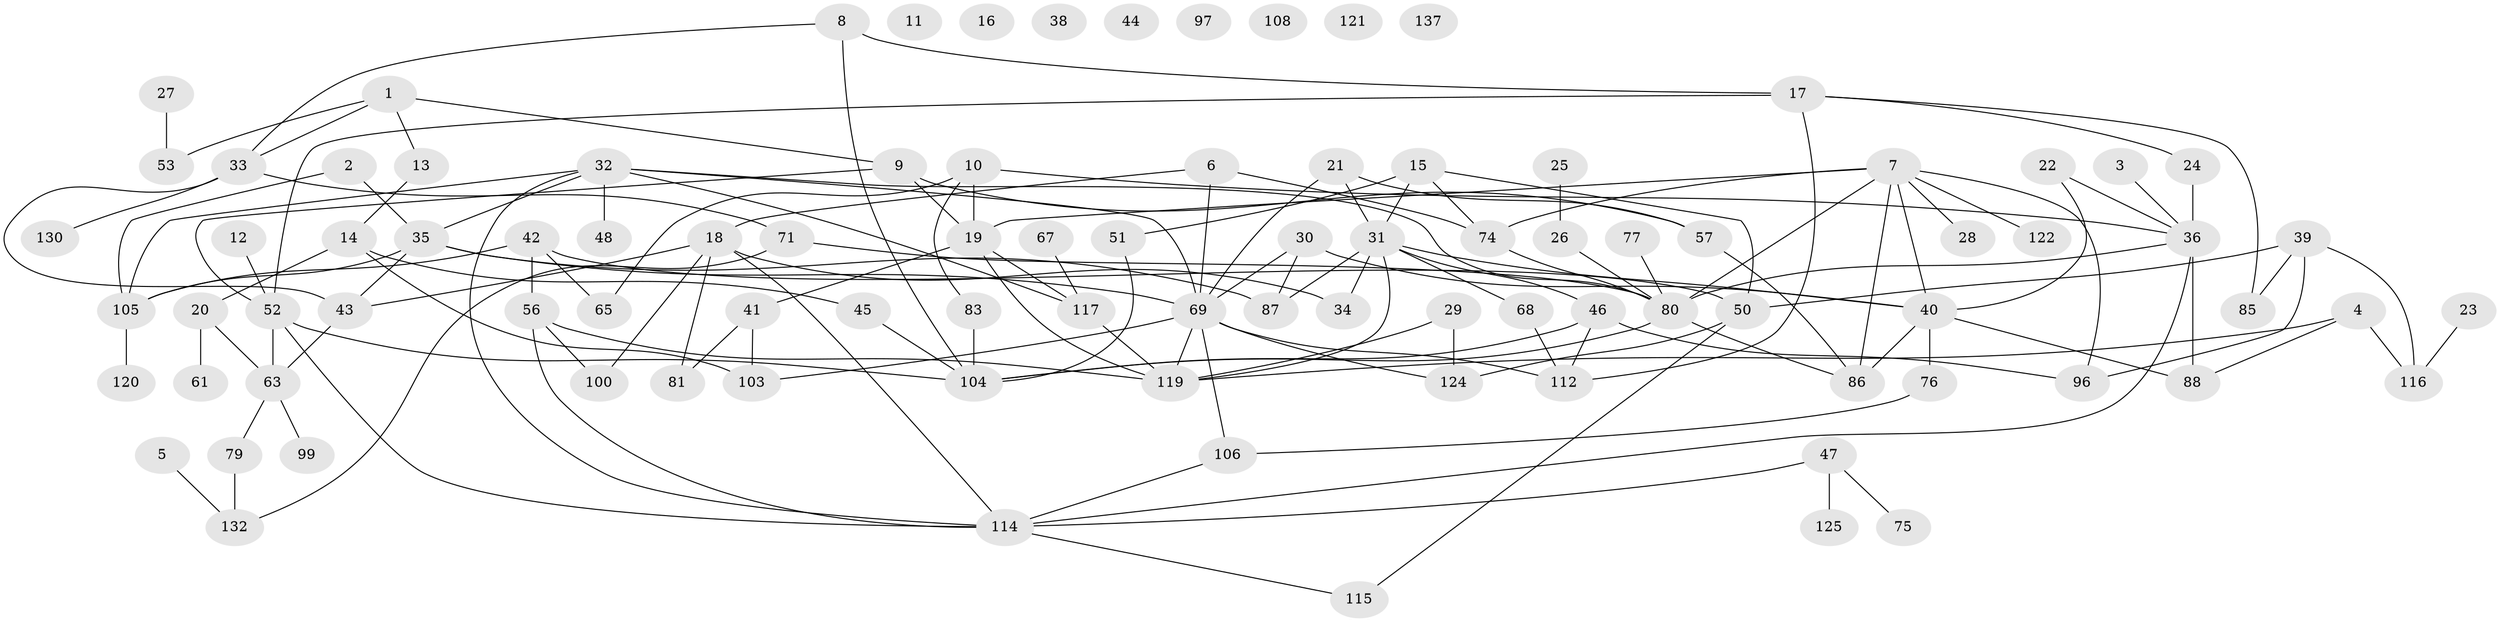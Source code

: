 // Generated by graph-tools (version 1.1) at 2025/23/03/03/25 07:23:26]
// undirected, 95 vertices, 146 edges
graph export_dot {
graph [start="1"]
  node [color=gray90,style=filled];
  1 [super="+95"];
  2;
  3 [super="+93"];
  4 [super="+37"];
  5;
  6;
  7 [super="+127"];
  8;
  9 [super="+84"];
  10 [super="+59"];
  11;
  12;
  13;
  14 [super="+64"];
  15 [super="+123"];
  16;
  17 [super="+70"];
  18 [super="+129"];
  19 [super="+55"];
  20;
  21 [super="+92"];
  22;
  23;
  24;
  25;
  26;
  27 [super="+58"];
  28;
  29 [super="+90"];
  30;
  31 [super="+78"];
  32;
  33 [super="+94"];
  34;
  35 [super="+49"];
  36 [super="+133"];
  38;
  39 [super="+62"];
  40 [super="+66"];
  41 [super="+89"];
  42 [super="+113"];
  43 [super="+126"];
  44;
  45 [super="+54"];
  46 [super="+60"];
  47;
  48;
  50 [super="+91"];
  51;
  52 [super="+111"];
  53 [super="+98"];
  56;
  57;
  61;
  63 [super="+73"];
  65 [super="+110"];
  67;
  68;
  69 [super="+82"];
  71 [super="+72"];
  74;
  75;
  76;
  77;
  79;
  80 [super="+109"];
  81;
  83;
  85 [super="+101"];
  86 [super="+118"];
  87;
  88;
  96 [super="+102"];
  97;
  99;
  100;
  103;
  104 [super="+107"];
  105 [super="+136"];
  106;
  108 [super="+135"];
  112;
  114 [super="+134"];
  115;
  116 [super="+128"];
  117;
  119 [super="+131"];
  120;
  121;
  122;
  124;
  125;
  130;
  132;
  137;
  1 -- 13;
  1 -- 53;
  1 -- 9;
  1 -- 33;
  2 -- 35;
  2 -- 105;
  3 -- 36;
  4 -- 119;
  4 -- 88;
  4 -- 116;
  5 -- 132;
  6 -- 18;
  6 -- 74;
  6 -- 69;
  7 -- 28;
  7 -- 86;
  7 -- 80;
  7 -- 19;
  7 -- 122;
  7 -- 40;
  7 -- 74;
  7 -- 96;
  8 -- 33;
  8 -- 104;
  8 -- 17;
  9 -- 19;
  9 -- 52;
  9 -- 57;
  10 -- 36 [weight=2];
  10 -- 83;
  10 -- 65;
  10 -- 19;
  12 -- 52;
  13 -- 14;
  14 -- 45;
  14 -- 103;
  14 -- 20;
  15 -- 74;
  15 -- 51;
  15 -- 50;
  15 -- 31;
  17 -- 24;
  17 -- 112;
  17 -- 52;
  17 -- 85;
  18 -- 34;
  18 -- 114;
  18 -- 81;
  18 -- 43;
  18 -- 100;
  19 -- 117;
  19 -- 119;
  19 -- 41;
  20 -- 61;
  20 -- 63;
  21 -- 69 [weight=2];
  21 -- 31;
  21 -- 57;
  22 -- 40;
  22 -- 36;
  23 -- 116;
  24 -- 36;
  25 -- 26;
  26 -- 80;
  27 -- 53;
  29 -- 124;
  29 -- 119;
  30 -- 69;
  30 -- 87;
  30 -- 40;
  31 -- 87;
  31 -- 40;
  31 -- 34;
  31 -- 68;
  31 -- 119;
  31 -- 46;
  32 -- 48;
  32 -- 80;
  32 -- 114;
  32 -- 117;
  32 -- 35;
  32 -- 69;
  32 -- 105;
  33 -- 130;
  33 -- 43;
  33 -- 71;
  35 -- 87;
  35 -- 69;
  35 -- 105;
  35 -- 43;
  36 -- 114;
  36 -- 88;
  36 -- 80;
  39 -- 96;
  39 -- 50;
  39 -- 85;
  39 -- 116;
  40 -- 76;
  40 -- 86 [weight=2];
  40 -- 88;
  41 -- 103;
  41 -- 81;
  42 -- 105;
  42 -- 56;
  42 -- 50;
  42 -- 65;
  43 -- 63;
  45 -- 104;
  46 -- 112;
  46 -- 96;
  46 -- 104;
  47 -- 75;
  47 -- 114;
  47 -- 125;
  50 -- 115;
  50 -- 124;
  51 -- 104;
  52 -- 114;
  52 -- 63;
  52 -- 104;
  56 -- 100;
  56 -- 114;
  56 -- 119;
  57 -- 86;
  63 -- 99;
  63 -- 79;
  67 -- 117;
  68 -- 112;
  69 -- 103;
  69 -- 106;
  69 -- 119;
  69 -- 112;
  69 -- 124;
  71 -- 80;
  71 -- 132;
  74 -- 80;
  76 -- 106;
  77 -- 80;
  79 -- 132;
  80 -- 104;
  80 -- 86;
  83 -- 104;
  105 -- 120;
  106 -- 114;
  114 -- 115;
  117 -- 119;
}
